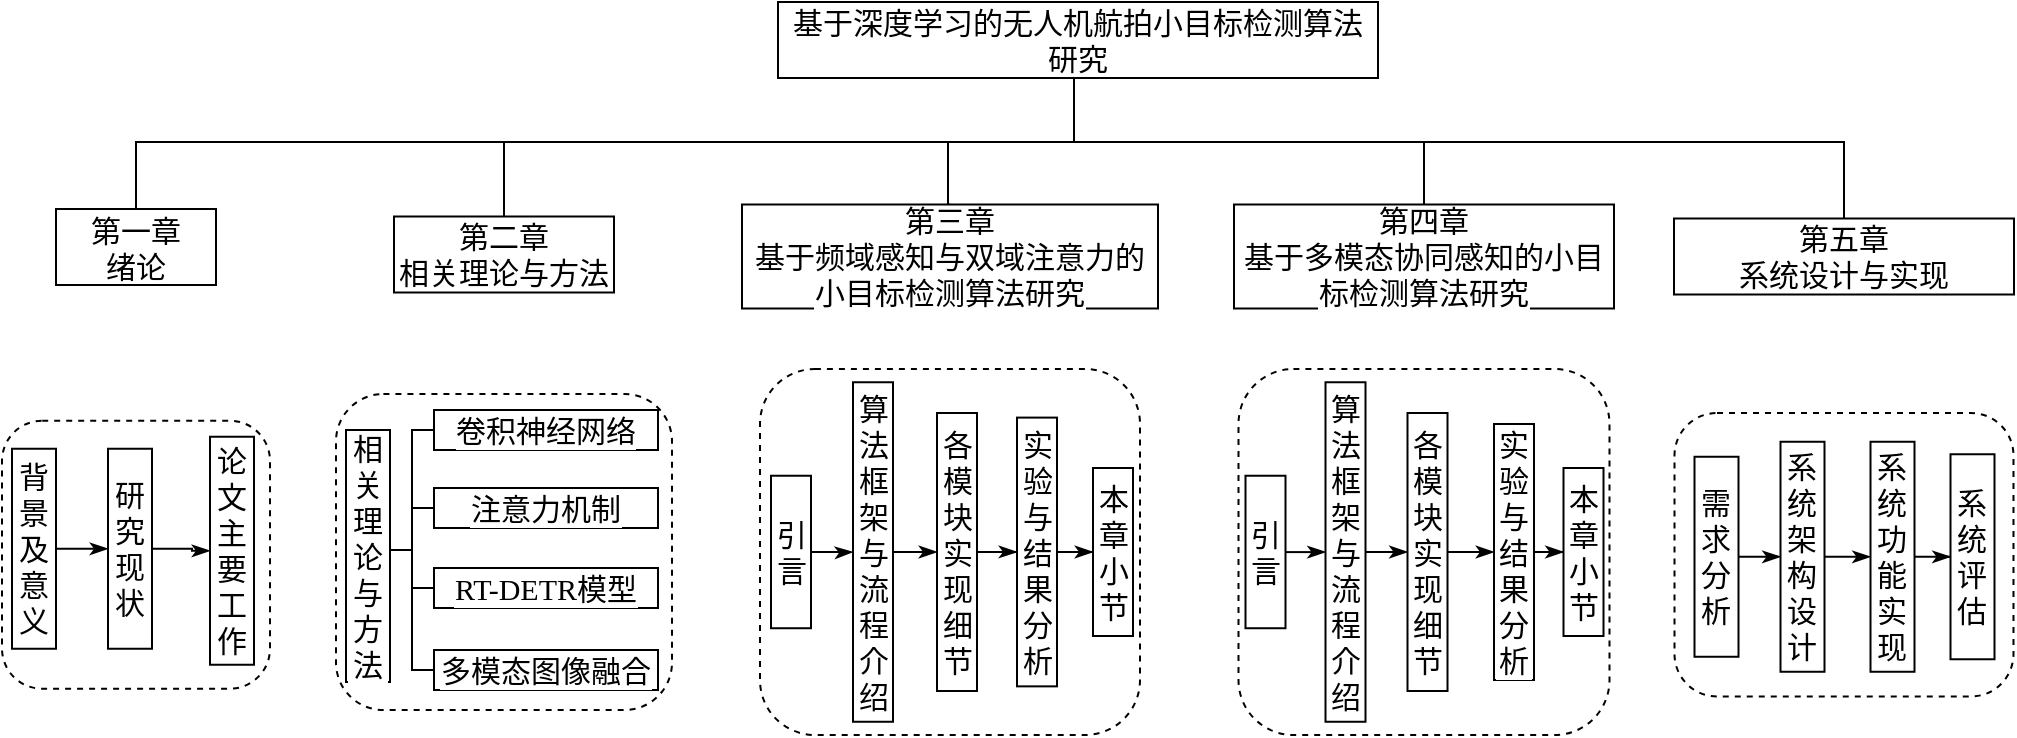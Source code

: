 <mxfile version="26.1.1">
  <diagram name="第 1 页" id="Jhno6EoJuBNA1dP3zVc-">
    <mxGraphModel dx="732" dy="359" grid="1" gridSize="10" guides="1" tooltips="1" connect="1" arrows="1" fold="1" page="1" pageScale="1" pageWidth="827" pageHeight="1169" math="0" shadow="0">
      <root>
        <mxCell id="0" />
        <mxCell id="1" parent="0" />
        <mxCell id="KadRHXHtFz8DXNSLYVAC-9" style="edgeStyle=orthogonalEdgeStyle;shape=connector;rounded=0;orthogonalLoop=1;jettySize=auto;html=1;entryX=0.5;entryY=0;entryDx=0;entryDy=0;strokeColor=default;align=center;verticalAlign=middle;fontFamily=宋体;fontSize=15;fontColor=default;labelBackgroundColor=default;startFill=0;endArrow=none;" parent="1" source="KadRHXHtFz8DXNSLYVAC-1" target="KadRHXHtFz8DXNSLYVAC-3" edge="1">
          <mxGeometry relative="1" as="geometry">
            <Array as="points">
              <mxPoint x="720" y="390" />
              <mxPoint x="435" y="390" />
            </Array>
          </mxGeometry>
        </mxCell>
        <mxCell id="KadRHXHtFz8DXNSLYVAC-10" style="edgeStyle=orthogonalEdgeStyle;shape=connector;rounded=0;orthogonalLoop=1;jettySize=auto;html=1;entryX=0.5;entryY=0;entryDx=0;entryDy=0;strokeColor=default;align=center;verticalAlign=middle;fontFamily=宋体;fontSize=15;fontColor=default;labelBackgroundColor=default;startFill=0;endArrow=none;" parent="1" source="KadRHXHtFz8DXNSLYVAC-1" target="KadRHXHtFz8DXNSLYVAC-4" edge="1">
          <mxGeometry relative="1" as="geometry">
            <Array as="points">
              <mxPoint x="720" y="390" />
              <mxPoint x="657" y="390" />
            </Array>
          </mxGeometry>
        </mxCell>
        <mxCell id="KadRHXHtFz8DXNSLYVAC-11" style="edgeStyle=orthogonalEdgeStyle;shape=connector;rounded=0;orthogonalLoop=1;jettySize=auto;html=1;entryX=0.5;entryY=0;entryDx=0;entryDy=0;strokeColor=default;align=center;verticalAlign=middle;fontFamily=宋体;fontSize=15;fontColor=default;labelBackgroundColor=default;startFill=0;endArrow=none;" parent="1" source="KadRHXHtFz8DXNSLYVAC-1" target="KadRHXHtFz8DXNSLYVAC-5" edge="1">
          <mxGeometry relative="1" as="geometry">
            <Array as="points">
              <mxPoint x="720" y="390" />
              <mxPoint x="895" y="390" />
            </Array>
          </mxGeometry>
        </mxCell>
        <mxCell id="KadRHXHtFz8DXNSLYVAC-12" style="edgeStyle=orthogonalEdgeStyle;shape=connector;rounded=0;orthogonalLoop=1;jettySize=auto;html=1;entryX=0.5;entryY=0;entryDx=0;entryDy=0;strokeColor=default;align=center;verticalAlign=middle;fontFamily=宋体;fontSize=15;fontColor=default;labelBackgroundColor=default;startFill=0;endArrow=none;" parent="1" source="KadRHXHtFz8DXNSLYVAC-1" target="KadRHXHtFz8DXNSLYVAC-6" edge="1">
          <mxGeometry relative="1" as="geometry">
            <Array as="points">
              <mxPoint x="720" y="390" />
              <mxPoint x="1105" y="390" />
            </Array>
          </mxGeometry>
        </mxCell>
        <mxCell id="LNBZi4P7y57LkKZolX_N-5" style="edgeStyle=orthogonalEdgeStyle;rounded=0;orthogonalLoop=1;jettySize=auto;html=1;entryX=0.5;entryY=0;entryDx=0;entryDy=0;endArrow=none;startFill=0;fontFamily=宋体;fontSize=15;" parent="1" source="KadRHXHtFz8DXNSLYVAC-1" target="KadRHXHtFz8DXNSLYVAC-2" edge="1">
          <mxGeometry relative="1" as="geometry">
            <Array as="points">
              <mxPoint x="720" y="390" />
              <mxPoint x="251" y="390" />
            </Array>
          </mxGeometry>
        </mxCell>
        <mxCell id="KadRHXHtFz8DXNSLYVAC-1" value="基于深度学习的无人机航拍小目标检测算法研究" style="rounded=0;whiteSpace=wrap;html=1;fontFamily=宋体;fontSize=15;" parent="1" vertex="1">
          <mxGeometry x="572" y="320" width="300" height="38" as="geometry" />
        </mxCell>
        <mxCell id="KadRHXHtFz8DXNSLYVAC-2" value="第一章&lt;div&gt;绪论&lt;/div&gt;" style="rounded=0;whiteSpace=wrap;html=1;fontFamily=宋体;fontSize=15;" parent="1" vertex="1">
          <mxGeometry x="211" y="423.5" width="80" height="38" as="geometry" />
        </mxCell>
        <mxCell id="KadRHXHtFz8DXNSLYVAC-3" value="第二章&lt;div&gt;相关理论与方法&lt;/div&gt;" style="rounded=0;whiteSpace=wrap;html=1;fontFamily=宋体;fontSize=15;" parent="1" vertex="1">
          <mxGeometry x="380" y="427.25" width="110" height="38" as="geometry" />
        </mxCell>
        <mxCell id="KadRHXHtFz8DXNSLYVAC-4" value="第三章&lt;div&gt;&lt;span style=&quot;background-color: rgb(255, 255, 255);&quot;&gt;基于频域感知与双域注意力的小目标检测算法研究&lt;/span&gt;&lt;/div&gt;" style="rounded=0;whiteSpace=wrap;html=1;fontFamily=宋体;fontSize=15;" parent="1" vertex="1">
          <mxGeometry x="554" y="421.25" width="208" height="52" as="geometry" />
        </mxCell>
        <mxCell id="KadRHXHtFz8DXNSLYVAC-5" value="第四章&lt;div&gt;&lt;span style=&quot;background-color: rgb(255, 255, 255);&quot;&gt;基于多模态协同感知的小目标检测算法研究&lt;/span&gt;&lt;/div&gt;" style="rounded=0;whiteSpace=wrap;html=1;fontFamily=宋体;fontSize=15;" parent="1" vertex="1">
          <mxGeometry x="800" y="421.25" width="190" height="52" as="geometry" />
        </mxCell>
        <mxCell id="KadRHXHtFz8DXNSLYVAC-6" value="第五章&lt;div&gt;&lt;span&gt;系统设计与实现&lt;/span&gt;&lt;/div&gt;" style="rounded=0;whiteSpace=wrap;html=1;fontFamily=宋体;fontSize=15;" parent="1" vertex="1">
          <mxGeometry x="1020" y="428.25" width="170" height="38" as="geometry" />
        </mxCell>
        <mxCell id="Dfz9FRkG0_b3JGqrG8k9-108" value="" style="group;fontSize=15;" vertex="1" connectable="0" parent="1">
          <mxGeometry x="184" y="529.37" width="134" height="134" as="geometry" />
        </mxCell>
        <mxCell id="KadRHXHtFz8DXNSLYVAC-28" style="edgeStyle=orthogonalEdgeStyle;shape=connector;rounded=0;orthogonalLoop=1;jettySize=auto;html=1;entryX=0;entryY=0.5;entryDx=0;entryDy=0;strokeColor=default;align=center;verticalAlign=middle;fontFamily=宋体;fontSize=15;fontColor=default;labelBackgroundColor=default;startFill=0;endArrow=classicThin;endFill=1;" parent="Dfz9FRkG0_b3JGqrG8k9-108" source="KadRHXHtFz8DXNSLYVAC-14" target="KadRHXHtFz8DXNSLYVAC-15" edge="1">
          <mxGeometry relative="1" as="geometry" />
        </mxCell>
        <mxCell id="KadRHXHtFz8DXNSLYVAC-14" value="背景及意义" style="rounded=0;whiteSpace=wrap;html=1;fontFamily=宋体;fontSize=15;fontColor=default;labelBackgroundColor=default;horizontal=1;verticalAlign=middle;" parent="Dfz9FRkG0_b3JGqrG8k9-108" vertex="1">
          <mxGeometry x="5" y="14" width="22" height="100" as="geometry" />
        </mxCell>
        <mxCell id="KadRHXHtFz8DXNSLYVAC-29" style="edgeStyle=orthogonalEdgeStyle;shape=connector;rounded=0;orthogonalLoop=1;jettySize=auto;html=1;entryX=0;entryY=0.5;entryDx=0;entryDy=0;strokeColor=default;align=center;verticalAlign=middle;fontFamily=宋体;fontSize=15;fontColor=default;labelBackgroundColor=default;startFill=0;endArrow=classicThin;endFill=1;" parent="Dfz9FRkG0_b3JGqrG8k9-108" source="KadRHXHtFz8DXNSLYVAC-15" target="KadRHXHtFz8DXNSLYVAC-16" edge="1">
          <mxGeometry relative="1" as="geometry" />
        </mxCell>
        <mxCell id="KadRHXHtFz8DXNSLYVAC-15" value="研究现状" style="rounded=0;whiteSpace=wrap;html=1;fontFamily=宋体;fontSize=15;fontColor=default;labelBackgroundColor=default;horizontal=1;verticalAlign=middle;" parent="Dfz9FRkG0_b3JGqrG8k9-108" vertex="1">
          <mxGeometry x="53" y="14" width="22" height="100" as="geometry" />
        </mxCell>
        <mxCell id="KadRHXHtFz8DXNSLYVAC-16" value="论文主要工作" style="rounded=0;whiteSpace=wrap;html=1;fontFamily=宋体;fontSize=15;fontColor=default;labelBackgroundColor=default;horizontal=1;verticalAlign=middle;" parent="Dfz9FRkG0_b3JGqrG8k9-108" vertex="1">
          <mxGeometry x="104" y="8" width="22" height="114" as="geometry" />
        </mxCell>
        <mxCell id="Dfz9FRkG0_b3JGqrG8k9-17" value="" style="rounded=1;whiteSpace=wrap;html=1;fontFamily=宋体;fontSize=15;labelBackgroundColor=default;fillColor=none;dashed=1;" vertex="1" parent="Dfz9FRkG0_b3JGqrG8k9-108">
          <mxGeometry width="134" height="134" as="geometry" />
        </mxCell>
        <mxCell id="Dfz9FRkG0_b3JGqrG8k9-109" value="" style="group;fontSize=15;" vertex="1" connectable="0" parent="1">
          <mxGeometry x="351" y="516" width="168" height="158" as="geometry" />
        </mxCell>
        <mxCell id="KadRHXHtFz8DXNSLYVAC-31" style="edgeStyle=orthogonalEdgeStyle;shape=connector;rounded=0;orthogonalLoop=1;jettySize=auto;html=1;entryX=0;entryY=0.5;entryDx=0;entryDy=0;strokeColor=default;align=center;verticalAlign=middle;fontFamily=宋体;fontSize=15;fontColor=default;labelBackgroundColor=default;startFill=0;endArrow=none;exitX=1;exitY=0.5;exitDx=0;exitDy=0;" parent="Dfz9FRkG0_b3JGqrG8k9-109" source="KadRHXHtFz8DXNSLYVAC-18" target="KadRHXHtFz8DXNSLYVAC-21" edge="1">
          <mxGeometry relative="1" as="geometry">
            <mxPoint x="20" y="78" as="sourcePoint" />
            <mxPoint x="44" y="18" as="targetPoint" />
            <Array as="points">
              <mxPoint x="38" y="78" />
              <mxPoint x="38" y="18" />
            </Array>
          </mxGeometry>
        </mxCell>
        <mxCell id="KadRHXHtFz8DXNSLYVAC-32" style="edgeStyle=orthogonalEdgeStyle;shape=connector;rounded=0;orthogonalLoop=1;jettySize=auto;html=1;entryX=0;entryY=0.5;entryDx=0;entryDy=0;strokeColor=default;align=center;verticalAlign=middle;fontFamily=宋体;fontSize=15;fontColor=default;labelBackgroundColor=default;startFill=0;endArrow=none;" parent="Dfz9FRkG0_b3JGqrG8k9-109" edge="1">
          <mxGeometry relative="1" as="geometry">
            <mxPoint x="30.0" y="78.0" as="sourcePoint" />
            <mxPoint x="54" y="57" as="targetPoint" />
            <Array as="points">
              <mxPoint x="38" y="78" />
              <mxPoint x="38" y="57" />
            </Array>
          </mxGeometry>
        </mxCell>
        <mxCell id="KadRHXHtFz8DXNSLYVAC-33" style="edgeStyle=orthogonalEdgeStyle;shape=connector;rounded=0;orthogonalLoop=1;jettySize=auto;html=1;entryX=0;entryY=0.5;entryDx=0;entryDy=0;strokeColor=default;align=center;verticalAlign=middle;fontFamily=宋体;fontSize=15;fontColor=default;labelBackgroundColor=default;startFill=0;endArrow=none;" parent="Dfz9FRkG0_b3JGqrG8k9-109" edge="1">
          <mxGeometry relative="1" as="geometry">
            <mxPoint x="32" y="78" as="sourcePoint" />
            <mxPoint x="54" y="97" as="targetPoint" />
            <Array as="points">
              <mxPoint x="38" y="78" />
              <mxPoint x="38" y="97" />
            </Array>
          </mxGeometry>
        </mxCell>
        <mxCell id="KadRHXHtFz8DXNSLYVAC-34" style="edgeStyle=orthogonalEdgeStyle;shape=connector;rounded=0;orthogonalLoop=1;jettySize=auto;html=1;entryX=0;entryY=0.5;entryDx=0;entryDy=0;strokeColor=default;align=center;verticalAlign=middle;fontFamily=宋体;fontSize=15;fontColor=default;labelBackgroundColor=default;startFill=0;endArrow=none;" parent="Dfz9FRkG0_b3JGqrG8k9-109" target="KadRHXHtFz8DXNSLYVAC-24" edge="1">
          <mxGeometry relative="1" as="geometry">
            <mxPoint x="22" y="78" as="sourcePoint" />
            <mxPoint x="44" y="138" as="targetPoint" />
            <Array as="points">
              <mxPoint x="38" y="78" />
              <mxPoint x="38" y="138" />
            </Array>
          </mxGeometry>
        </mxCell>
        <mxCell id="KadRHXHtFz8DXNSLYVAC-18" value="相关理论与方法" style="rounded=0;whiteSpace=wrap;html=1;fontFamily=宋体;fontSize=15;fontColor=default;labelBackgroundColor=default;horizontal=1;verticalAlign=middle;" parent="Dfz9FRkG0_b3JGqrG8k9-109" vertex="1">
          <mxGeometry x="5" y="18" width="22" height="126" as="geometry" />
        </mxCell>
        <mxCell id="KadRHXHtFz8DXNSLYVAC-21" value="卷积神经网络" style="rounded=0;whiteSpace=wrap;html=1;fontFamily=宋体;fontSize=15;fontColor=default;labelBackgroundColor=default;" parent="Dfz9FRkG0_b3JGqrG8k9-109" vertex="1">
          <mxGeometry x="49" y="8" width="112" height="20" as="geometry" />
        </mxCell>
        <mxCell id="KadRHXHtFz8DXNSLYVAC-22" value="注意力机制" style="rounded=0;whiteSpace=wrap;html=1;fontFamily=宋体;fontSize=15;fontColor=default;labelBackgroundColor=default;" parent="Dfz9FRkG0_b3JGqrG8k9-109" vertex="1">
          <mxGeometry x="49" y="47" width="112" height="20" as="geometry" />
        </mxCell>
        <mxCell id="KadRHXHtFz8DXNSLYVAC-23" value="RT-DETR模型" style="rounded=0;whiteSpace=wrap;html=1;fontFamily=宋体;fontSize=15;fontColor=default;labelBackgroundColor=default;" parent="Dfz9FRkG0_b3JGqrG8k9-109" vertex="1">
          <mxGeometry x="49" y="87" width="112" height="20" as="geometry" />
        </mxCell>
        <mxCell id="KadRHXHtFz8DXNSLYVAC-24" value="多模态图像融合" style="rounded=0;whiteSpace=wrap;html=1;fontFamily=宋体;fontSize=15;fontColor=default;labelBackgroundColor=default;" parent="Dfz9FRkG0_b3JGqrG8k9-109" vertex="1">
          <mxGeometry x="49" y="128" width="112" height="20" as="geometry" />
        </mxCell>
        <mxCell id="KadRHXHtFz8DXNSLYVAC-25" style="edgeStyle=orthogonalEdgeStyle;shape=connector;rounded=0;orthogonalLoop=1;jettySize=auto;html=1;exitX=0.5;exitY=1;exitDx=0;exitDy=0;strokeColor=default;align=center;verticalAlign=middle;fontFamily=宋体;fontSize=15;fontColor=default;labelBackgroundColor=default;startFill=0;endArrow=none;" parent="Dfz9FRkG0_b3JGqrG8k9-109" source="KadRHXHtFz8DXNSLYVAC-21" target="KadRHXHtFz8DXNSLYVAC-21" edge="1">
          <mxGeometry relative="1" as="geometry" />
        </mxCell>
        <mxCell id="Dfz9FRkG0_b3JGqrG8k9-18" value="" style="rounded=1;whiteSpace=wrap;html=1;fontFamily=宋体;fontSize=15;labelBackgroundColor=default;fillColor=none;dashed=1;" vertex="1" parent="Dfz9FRkG0_b3JGqrG8k9-109">
          <mxGeometry width="168" height="158" as="geometry" />
        </mxCell>
        <mxCell id="Dfz9FRkG0_b3JGqrG8k9-111" value="" style="group" vertex="1" connectable="0" parent="1">
          <mxGeometry x="1020.25" y="525.5" width="169.5" height="141.75" as="geometry" />
        </mxCell>
        <mxCell id="Dfz9FRkG0_b3JGqrG8k9-105" value="" style="rounded=1;whiteSpace=wrap;html=1;fontFamily=宋体;fontSize=15;labelBackgroundColor=default;fillColor=none;dashed=1;" vertex="1" parent="Dfz9FRkG0_b3JGqrG8k9-111">
          <mxGeometry width="169.5" height="141.75" as="geometry" />
        </mxCell>
        <mxCell id="Dfz9FRkG0_b3JGqrG8k9-8" style="edgeStyle=orthogonalEdgeStyle;shape=connector;rounded=0;orthogonalLoop=1;jettySize=auto;html=1;entryX=0;entryY=0.5;entryDx=0;entryDy=0;strokeColor=default;align=center;verticalAlign=middle;fontFamily=宋体;fontSize=15;fontColor=default;labelBackgroundColor=default;startFill=0;endArrow=classicThin;endFill=1;" edge="1" parent="Dfz9FRkG0_b3JGqrG8k9-111" source="Dfz9FRkG0_b3JGqrG8k9-9" target="Dfz9FRkG0_b3JGqrG8k9-11">
          <mxGeometry relative="1" as="geometry" />
        </mxCell>
        <mxCell id="Dfz9FRkG0_b3JGqrG8k9-9" value="需求分析" style="rounded=0;whiteSpace=wrap;html=1;fontFamily=宋体;fontSize=15;fontColor=default;labelBackgroundColor=default;horizontal=1;verticalAlign=middle;" vertex="1" parent="Dfz9FRkG0_b3JGqrG8k9-111">
          <mxGeometry x="10" y="21.88" width="22" height="100" as="geometry" />
        </mxCell>
        <mxCell id="Dfz9FRkG0_b3JGqrG8k9-10" style="edgeStyle=orthogonalEdgeStyle;shape=connector;rounded=0;orthogonalLoop=1;jettySize=auto;html=1;entryX=0;entryY=0.5;entryDx=0;entryDy=0;strokeColor=default;align=center;verticalAlign=middle;fontFamily=宋体;fontSize=15;fontColor=default;labelBackgroundColor=default;startFill=0;endArrow=classicThin;endFill=1;" edge="1" parent="Dfz9FRkG0_b3JGqrG8k9-111" source="Dfz9FRkG0_b3JGqrG8k9-11" target="Dfz9FRkG0_b3JGqrG8k9-12">
          <mxGeometry relative="1" as="geometry" />
        </mxCell>
        <mxCell id="Dfz9FRkG0_b3JGqrG8k9-11" value="系统架构设计" style="rounded=0;whiteSpace=wrap;html=1;fontFamily=宋体;fontSize=15;fontColor=default;labelBackgroundColor=default;horizontal=1;verticalAlign=middle;" vertex="1" parent="Dfz9FRkG0_b3JGqrG8k9-111">
          <mxGeometry x="53" y="14.38" width="22" height="115" as="geometry" />
        </mxCell>
        <mxCell id="Dfz9FRkG0_b3JGqrG8k9-15" style="edgeStyle=orthogonalEdgeStyle;shape=connector;rounded=0;orthogonalLoop=1;jettySize=auto;html=1;entryX=0;entryY=0.5;entryDx=0;entryDy=0;strokeColor=default;align=center;verticalAlign=middle;fontFamily=宋体;fontSize=15;fontColor=default;labelBackgroundColor=default;startFill=0;endArrow=classicThin;endFill=1;" edge="1" parent="Dfz9FRkG0_b3JGqrG8k9-111" source="Dfz9FRkG0_b3JGqrG8k9-12" target="Dfz9FRkG0_b3JGqrG8k9-13">
          <mxGeometry relative="1" as="geometry" />
        </mxCell>
        <mxCell id="Dfz9FRkG0_b3JGqrG8k9-12" value="系统功能实现" style="rounded=0;whiteSpace=wrap;html=1;fontFamily=宋体;fontSize=15;fontColor=default;labelBackgroundColor=default;horizontal=1;verticalAlign=middle;" vertex="1" parent="Dfz9FRkG0_b3JGqrG8k9-111">
          <mxGeometry x="98" y="14.38" width="22" height="115" as="geometry" />
        </mxCell>
        <mxCell id="Dfz9FRkG0_b3JGqrG8k9-13" value="系统评估" style="rounded=0;whiteSpace=wrap;html=1;fontFamily=宋体;fontSize=15;fontColor=default;labelBackgroundColor=default;horizontal=1;verticalAlign=middle;" vertex="1" parent="Dfz9FRkG0_b3JGqrG8k9-111">
          <mxGeometry x="138" y="20.63" width="22" height="102.5" as="geometry" />
        </mxCell>
        <mxCell id="Dfz9FRkG0_b3JGqrG8k9-113" value="" style="group" vertex="1" connectable="0" parent="1">
          <mxGeometry x="563" y="503.5" width="190" height="183" as="geometry" />
        </mxCell>
        <mxCell id="Dfz9FRkG0_b3JGqrG8k9-59" value="" style="rounded=1;whiteSpace=wrap;html=1;fontFamily=宋体;fontSize=15;labelBackgroundColor=default;fillColor=none;dashed=1;" vertex="1" parent="Dfz9FRkG0_b3JGqrG8k9-113">
          <mxGeometry width="190" height="183" as="geometry" />
        </mxCell>
        <mxCell id="Dfz9FRkG0_b3JGqrG8k9-31" style="edgeStyle=orthogonalEdgeStyle;shape=connector;rounded=0;orthogonalLoop=1;jettySize=auto;html=1;entryX=0;entryY=0.5;entryDx=0;entryDy=0;strokeColor=default;align=center;verticalAlign=middle;fontFamily=宋体;fontSize=15;fontColor=default;labelBackgroundColor=default;startFill=0;endArrow=classicThin;endFill=1;" edge="1" parent="Dfz9FRkG0_b3JGqrG8k9-113" source="LNBZi4P7y57LkKZolX_N-3" target="LNBZi4P7y57LkKZolX_N-4">
          <mxGeometry relative="1" as="geometry" />
        </mxCell>
        <mxCell id="LNBZi4P7y57LkKZolX_N-3" value="引言" style="rounded=0;whiteSpace=wrap;html=1;fontFamily=宋体;fontSize=15;fontColor=default;labelBackgroundColor=default;horizontal=1;verticalAlign=middle;" parent="Dfz9FRkG0_b3JGqrG8k9-113" vertex="1">
          <mxGeometry x="5.5" y="53.37" width="20" height="76.25" as="geometry" />
        </mxCell>
        <mxCell id="Dfz9FRkG0_b3JGqrG8k9-32" style="edgeStyle=orthogonalEdgeStyle;shape=connector;rounded=0;orthogonalLoop=1;jettySize=auto;html=1;entryX=0;entryY=0.5;entryDx=0;entryDy=0;strokeColor=default;align=center;verticalAlign=middle;fontFamily=宋体;fontSize=15;fontColor=default;labelBackgroundColor=default;startFill=0;endArrow=classicThin;endFill=1;" edge="1" parent="Dfz9FRkG0_b3JGqrG8k9-113" source="LNBZi4P7y57LkKZolX_N-4" target="Dfz9FRkG0_b3JGqrG8k9-27">
          <mxGeometry relative="1" as="geometry" />
        </mxCell>
        <mxCell id="LNBZi4P7y57LkKZolX_N-4" value="&lt;span&gt;算法框架与流程介绍&lt;/span&gt;" style="rounded=0;whiteSpace=wrap;html=1;fontFamily=宋体;fontSize=15;fontColor=default;labelBackgroundColor=default;horizontal=1;verticalAlign=middle;" parent="Dfz9FRkG0_b3JGqrG8k9-113" vertex="1">
          <mxGeometry x="46.5" y="6.63" width="20" height="169.75" as="geometry" />
        </mxCell>
        <mxCell id="Dfz9FRkG0_b3JGqrG8k9-34" style="edgeStyle=orthogonalEdgeStyle;shape=connector;rounded=0;orthogonalLoop=1;jettySize=auto;html=1;entryX=0;entryY=0.5;entryDx=0;entryDy=0;strokeColor=default;align=center;verticalAlign=middle;fontFamily=宋体;fontSize=15;fontColor=default;labelBackgroundColor=default;startFill=0;endArrow=classicThin;endFill=1;" edge="1" parent="Dfz9FRkG0_b3JGqrG8k9-113" source="Dfz9FRkG0_b3JGqrG8k9-24" target="Dfz9FRkG0_b3JGqrG8k9-25">
          <mxGeometry relative="1" as="geometry" />
        </mxCell>
        <mxCell id="Dfz9FRkG0_b3JGqrG8k9-24" value="&lt;span&gt;实验与结果分析&lt;/span&gt;" style="rounded=0;whiteSpace=wrap;html=1;fontFamily=宋体;fontSize=15;fontColor=default;labelBackgroundColor=default;horizontal=1;verticalAlign=middle;" vertex="1" parent="Dfz9FRkG0_b3JGqrG8k9-113">
          <mxGeometry x="128.5" y="24.3" width="20" height="134.38" as="geometry" />
        </mxCell>
        <mxCell id="Dfz9FRkG0_b3JGqrG8k9-25" value="&lt;span&gt;本章小节&lt;/span&gt;" style="rounded=0;whiteSpace=wrap;html=1;fontFamily=宋体;fontSize=15;fontColor=default;labelBackgroundColor=default;horizontal=1;verticalAlign=middle;" vertex="1" parent="Dfz9FRkG0_b3JGqrG8k9-113">
          <mxGeometry x="166.5" y="49.5" width="20" height="84" as="geometry" />
        </mxCell>
        <mxCell id="Dfz9FRkG0_b3JGqrG8k9-33" style="edgeStyle=orthogonalEdgeStyle;shape=connector;rounded=0;orthogonalLoop=1;jettySize=auto;html=1;entryX=0;entryY=0.5;entryDx=0;entryDy=0;strokeColor=default;align=center;verticalAlign=middle;fontFamily=宋体;fontSize=15;fontColor=default;labelBackgroundColor=default;startFill=0;endArrow=classicThin;endFill=1;" edge="1" parent="Dfz9FRkG0_b3JGqrG8k9-113" source="Dfz9FRkG0_b3JGqrG8k9-27" target="Dfz9FRkG0_b3JGqrG8k9-24">
          <mxGeometry relative="1" as="geometry" />
        </mxCell>
        <mxCell id="Dfz9FRkG0_b3JGqrG8k9-27" value="各模块实现细节" style="rounded=0;whiteSpace=wrap;html=1;fontFamily=宋体;fontSize=15;fontColor=default;labelBackgroundColor=default;horizontal=1;verticalAlign=middle;" vertex="1" parent="Dfz9FRkG0_b3JGqrG8k9-113">
          <mxGeometry x="88.5" y="22" width="20" height="139" as="geometry" />
        </mxCell>
        <mxCell id="Dfz9FRkG0_b3JGqrG8k9-71" value="" style="rounded=1;whiteSpace=wrap;html=1;fontFamily=宋体;fontSize=15;labelBackgroundColor=default;fillColor=none;dashed=1;" vertex="1" parent="1">
          <mxGeometry x="802.25" y="503.5" width="185.5" height="183" as="geometry" />
        </mxCell>
        <mxCell id="Dfz9FRkG0_b3JGqrG8k9-62" style="edgeStyle=orthogonalEdgeStyle;shape=connector;rounded=0;orthogonalLoop=1;jettySize=auto;html=1;entryX=0;entryY=0.5;entryDx=0;entryDy=0;strokeColor=default;align=center;verticalAlign=middle;fontFamily=宋体;fontSize=15;fontColor=default;labelBackgroundColor=default;startFill=0;endArrow=classicThin;endFill=1;" edge="1" parent="1" source="Dfz9FRkG0_b3JGqrG8k9-63" target="Dfz9FRkG0_b3JGqrG8k9-65">
          <mxGeometry relative="1" as="geometry" />
        </mxCell>
        <mxCell id="Dfz9FRkG0_b3JGqrG8k9-63" value="引言" style="rounded=0;whiteSpace=wrap;html=1;fontFamily=宋体;fontSize=15;fontColor=default;labelBackgroundColor=default;horizontal=1;verticalAlign=middle;" vertex="1" parent="1">
          <mxGeometry x="805.75" y="556.87" width="20" height="76.25" as="geometry" />
        </mxCell>
        <mxCell id="Dfz9FRkG0_b3JGqrG8k9-64" style="edgeStyle=orthogonalEdgeStyle;shape=connector;rounded=0;orthogonalLoop=1;jettySize=auto;html=1;entryX=0;entryY=0.5;entryDx=0;entryDy=0;strokeColor=default;align=center;verticalAlign=middle;fontFamily=宋体;fontSize=15;fontColor=default;labelBackgroundColor=default;startFill=0;endArrow=classicThin;endFill=1;" edge="1" parent="1" source="Dfz9FRkG0_b3JGqrG8k9-65" target="Dfz9FRkG0_b3JGqrG8k9-70">
          <mxGeometry relative="1" as="geometry" />
        </mxCell>
        <mxCell id="Dfz9FRkG0_b3JGqrG8k9-65" value="&lt;span&gt;算法框架与流程介绍&lt;/span&gt;" style="rounded=0;whiteSpace=wrap;html=1;fontFamily=宋体;fontSize=15;fontColor=default;labelBackgroundColor=default;horizontal=1;verticalAlign=middle;" vertex="1" parent="1">
          <mxGeometry x="845.75" y="510.13" width="20" height="169.75" as="geometry" />
        </mxCell>
        <mxCell id="Dfz9FRkG0_b3JGqrG8k9-66" style="edgeStyle=orthogonalEdgeStyle;shape=connector;rounded=0;orthogonalLoop=1;jettySize=auto;html=1;entryX=0;entryY=0.5;entryDx=0;entryDy=0;strokeColor=default;align=center;verticalAlign=middle;fontFamily=宋体;fontSize=15;fontColor=default;labelBackgroundColor=default;startFill=0;endArrow=classicThin;endFill=1;" edge="1" parent="1" source="Dfz9FRkG0_b3JGqrG8k9-67" target="Dfz9FRkG0_b3JGqrG8k9-68">
          <mxGeometry relative="1" as="geometry" />
        </mxCell>
        <mxCell id="Dfz9FRkG0_b3JGqrG8k9-67" value="&lt;span&gt;实验与结果分析&lt;/span&gt;" style="rounded=0;whiteSpace=wrap;html=1;fontFamily=宋体;fontSize=15;fontColor=default;labelBackgroundColor=default;horizontal=1;verticalAlign=middle;" vertex="1" parent="1">
          <mxGeometry x="930" y="531" width="20" height="128" as="geometry" />
        </mxCell>
        <mxCell id="Dfz9FRkG0_b3JGqrG8k9-68" value="&lt;span&gt;本章小节&lt;/span&gt;" style="rounded=0;whiteSpace=wrap;html=1;fontFamily=宋体;fontSize=15;fontColor=default;labelBackgroundColor=default;horizontal=1;verticalAlign=middle;" vertex="1" parent="1">
          <mxGeometry x="964.75" y="553" width="20" height="84" as="geometry" />
        </mxCell>
        <mxCell id="Dfz9FRkG0_b3JGqrG8k9-69" style="edgeStyle=orthogonalEdgeStyle;shape=connector;rounded=0;orthogonalLoop=1;jettySize=auto;html=1;entryX=0;entryY=0.5;entryDx=0;entryDy=0;strokeColor=default;align=center;verticalAlign=middle;fontFamily=宋体;fontSize=15;fontColor=default;labelBackgroundColor=default;startFill=0;endArrow=classicThin;endFill=1;" edge="1" parent="1" source="Dfz9FRkG0_b3JGqrG8k9-70" target="Dfz9FRkG0_b3JGqrG8k9-67">
          <mxGeometry relative="1" as="geometry" />
        </mxCell>
        <mxCell id="Dfz9FRkG0_b3JGqrG8k9-70" value="各模块实现细节" style="rounded=0;whiteSpace=wrap;html=1;fontFamily=宋体;fontSize=15;fontColor=default;labelBackgroundColor=default;horizontal=1;verticalAlign=middle;" vertex="1" parent="1">
          <mxGeometry x="886.75" y="525.5" width="20" height="139" as="geometry" />
        </mxCell>
      </root>
    </mxGraphModel>
  </diagram>
</mxfile>
